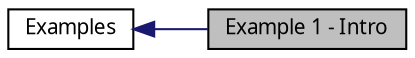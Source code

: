digraph structs
{
  edge [fontname="FreeSans.ttf",fontsize=8,labelfontname="FreeSans.ttf",labelfontsize=8];
  node [fontname="FreeSans.ttf",fontsize=10,shape=record];
rankdir=LR;
  Node0 [label="Example 1 - Intro",height=0.2,width=0.4,color="black", fillcolor="grey75", style="filled" fontcolor="black"];
  Node1 [label="Examples",height=0.2,width=0.4,color="black", fillcolor="white", style="filled",URL="$group__Examples.html"];
  Node1->Node0 [shape=plaintext, color="midnightblue", dir="back", style="solid"];
}
